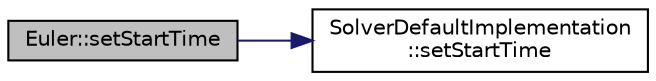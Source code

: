digraph "Euler::setStartTime"
{
  edge [fontname="Helvetica",fontsize="10",labelfontname="Helvetica",labelfontsize="10"];
  node [fontname="Helvetica",fontsize="10",shape=record];
  rankdir="LR";
  Node72 [label="Euler::setStartTime",height=0.2,width=0.4,color="black", fillcolor="grey75", style="filled", fontcolor="black"];
  Node72 -> Node73 [color="midnightblue",fontsize="10",style="solid",fontname="Helvetica"];
  Node73 [label="SolverDefaultImplementation\l::setStartTime",height=0.2,width=0.4,color="black", fillcolor="white", style="filled",URL="$dc/d46/group__core_solver.html#ga548ded7d8eeaa7e007bfc44d27fea57f",tooltip="Set start time for numerical solution. "];
}
